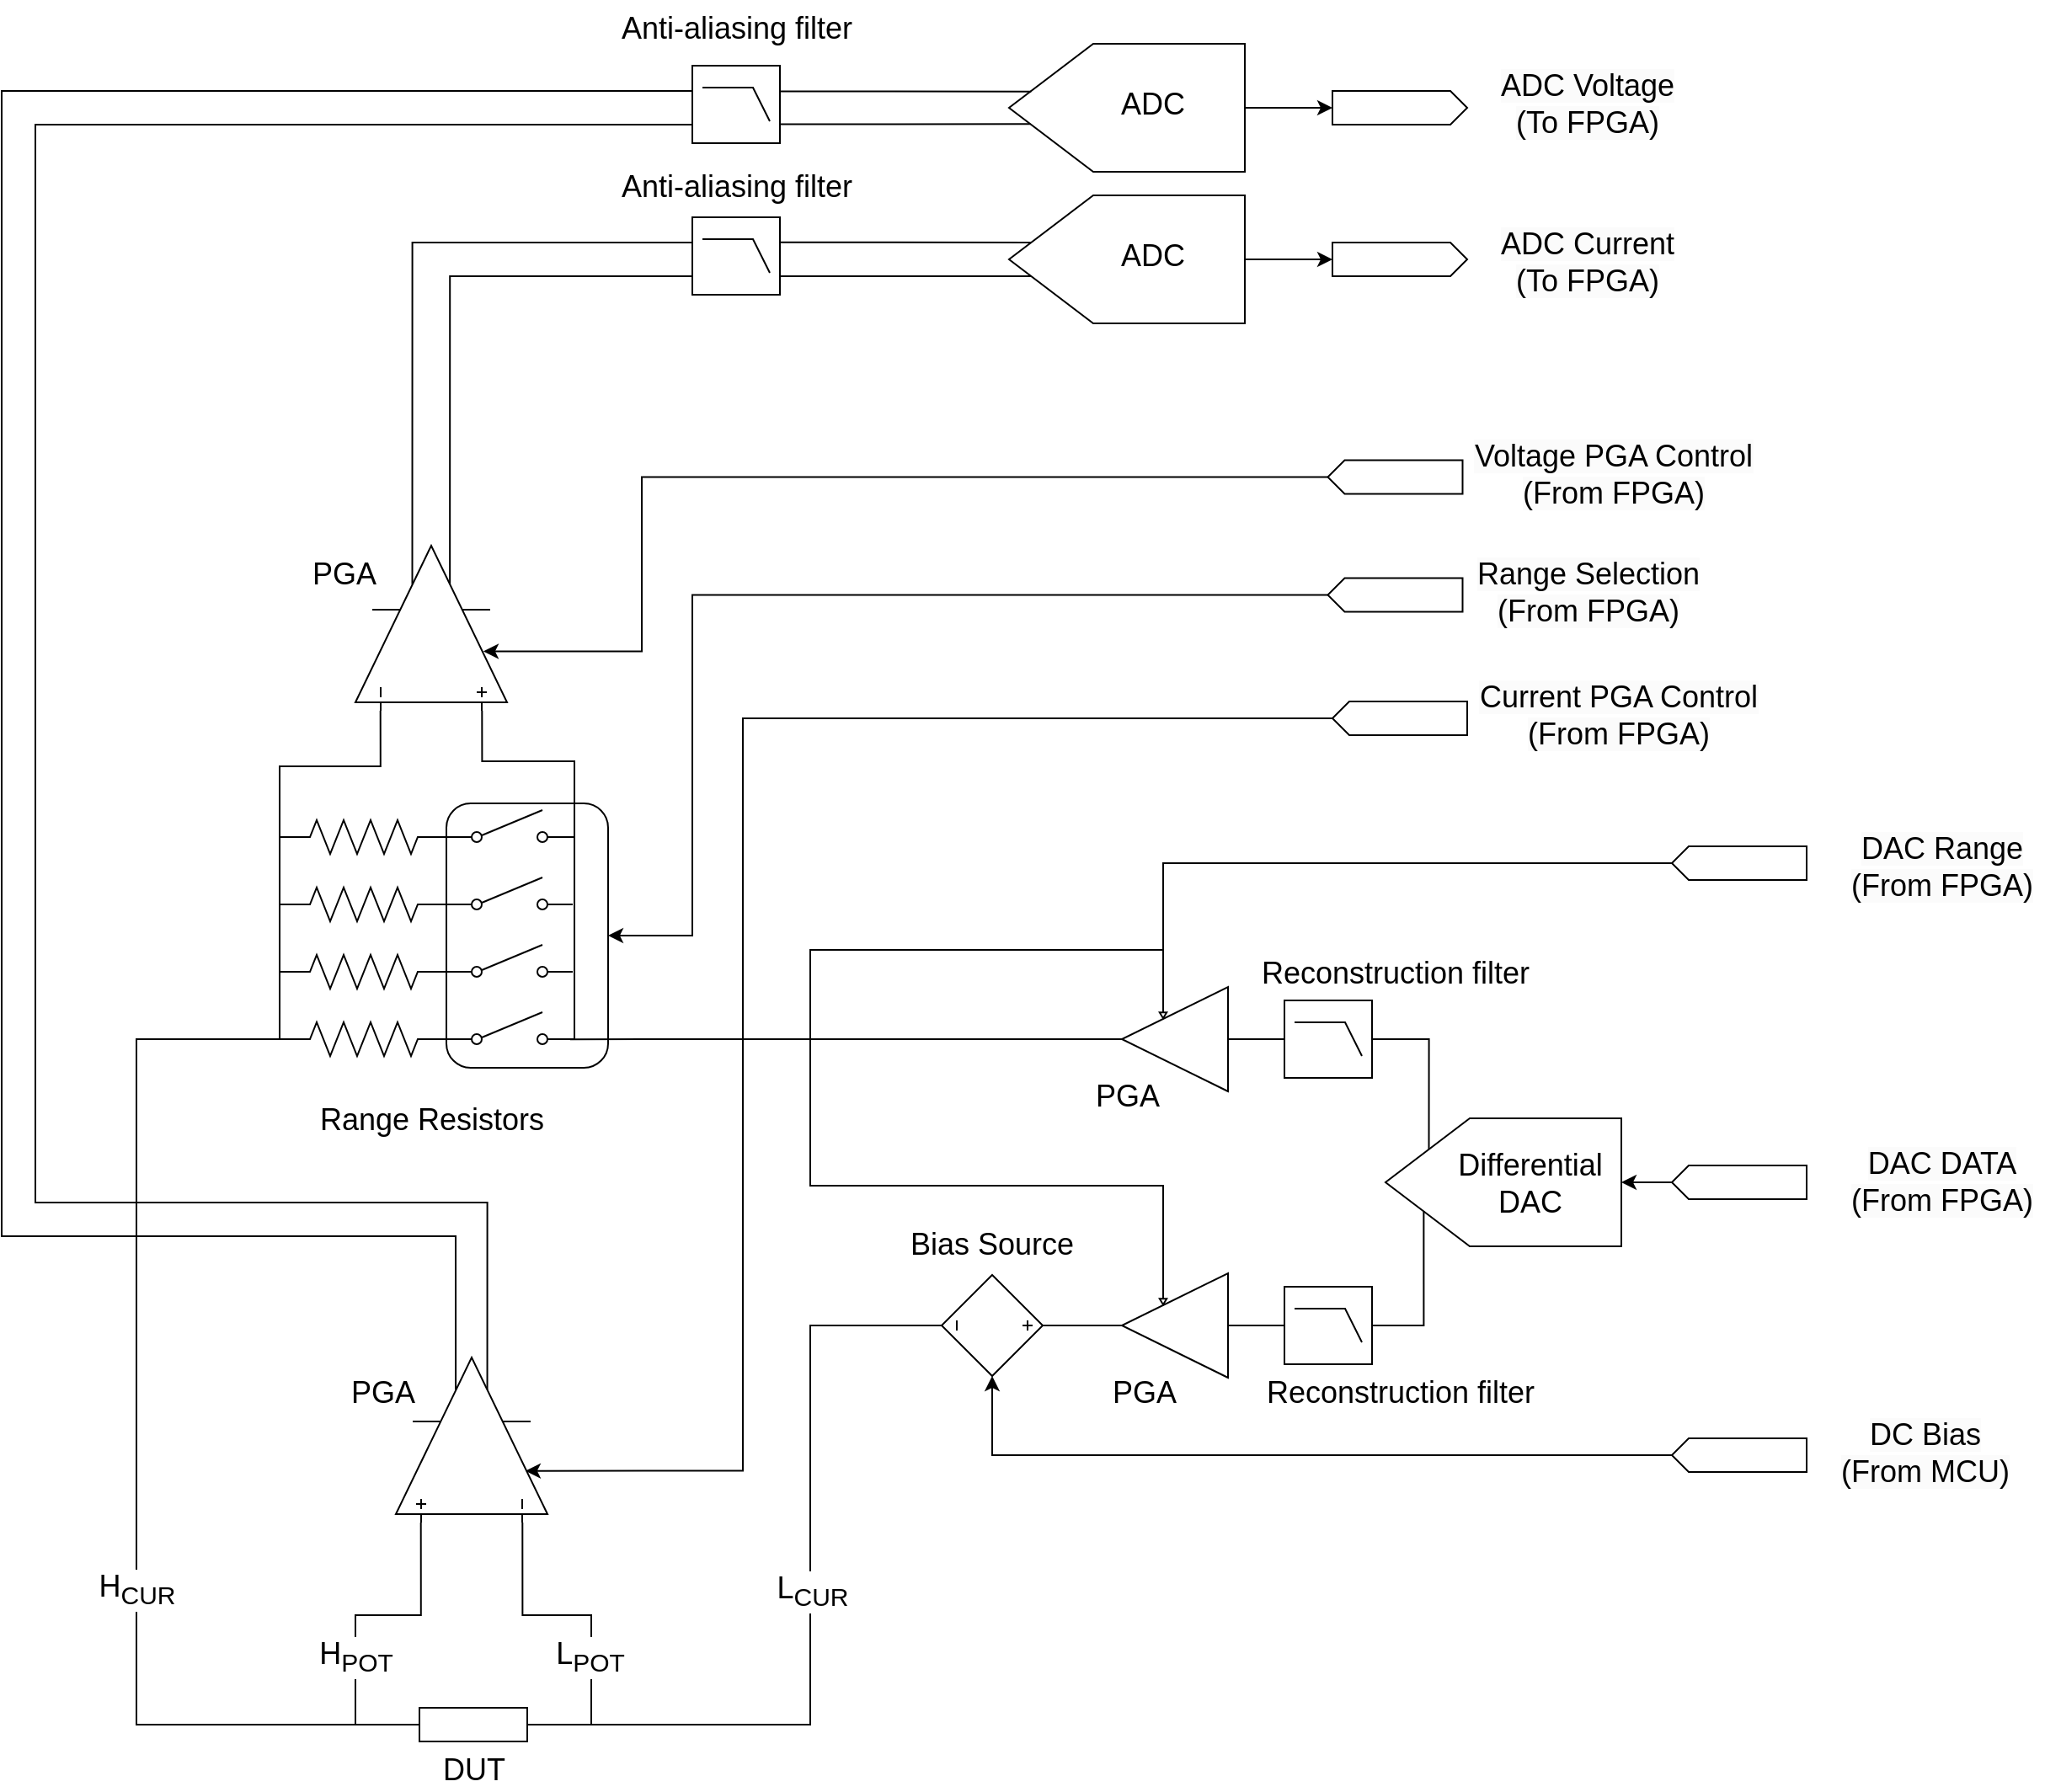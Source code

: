 <mxfile version="24.8.0">
  <diagram name="Side-1" id="s_yIKlSNMNsuDeTVrUpv">
    <mxGraphModel dx="2925" dy="2272" grid="1" gridSize="10" guides="1" tooltips="1" connect="1" arrows="1" fold="1" page="1" pageScale="1" pageWidth="827" pageHeight="1169" math="0" shadow="0">
      <root>
        <mxCell id="0" />
        <mxCell id="1" parent="0" />
        <mxCell id="L4X4qG2Bdi_U11OIQOEf-2" value="" style="verticalLabelPosition=bottom;shadow=0;dashed=0;align=center;html=1;verticalAlign=top;shape=mxgraph.electrical.abstract.dac;rotation=-180;" parent="1" vertex="1">
          <mxGeometry x="761.5" y="480" width="140" height="76" as="geometry" />
        </mxCell>
        <mxCell id="L4X4qG2Bdi_U11OIQOEf-3" value="&lt;font style=&quot;font-size: 18px;&quot;&gt;Differential&lt;br&gt;DAC&lt;/font&gt;" style="text;html=1;align=center;verticalAlign=middle;resizable=0;points=[];autosize=1;strokeColor=none;fillColor=none;" parent="1" vertex="1">
          <mxGeometry x="791.5" y="488.75" width="110" height="60" as="geometry" />
        </mxCell>
        <mxCell id="L4X4qG2Bdi_U11OIQOEf-4" value="" style="verticalLabelPosition=bottom;shadow=0;dashed=0;align=center;html=1;verticalAlign=top;shape=mxgraph.electrical.logic_gates.lowpass_filter;" parent="1" vertex="1">
          <mxGeometry x="701.5" y="410" width="52" height="46" as="geometry" />
        </mxCell>
        <mxCell id="L4X4qG2Bdi_U11OIQOEf-5" value="" style="verticalLabelPosition=bottom;shadow=0;dashed=0;align=center;html=1;verticalAlign=top;shape=mxgraph.electrical.logic_gates.lowpass_filter;" parent="1" vertex="1">
          <mxGeometry x="701.5" y="580" width="52" height="46" as="geometry" />
        </mxCell>
        <mxCell id="L4X4qG2Bdi_U11OIQOEf-6" style="edgeStyle=orthogonalEdgeStyle;rounded=0;orthogonalLoop=1;jettySize=auto;html=1;entryX=0.816;entryY=0.758;entryDx=0;entryDy=0;entryPerimeter=0;endArrow=none;endFill=0;" parent="1" source="L4X4qG2Bdi_U11OIQOEf-4" target="L4X4qG2Bdi_U11OIQOEf-2" edge="1">
          <mxGeometry relative="1" as="geometry" />
        </mxCell>
        <mxCell id="L4X4qG2Bdi_U11OIQOEf-7" style="edgeStyle=orthogonalEdgeStyle;rounded=0;orthogonalLoop=1;jettySize=auto;html=1;entryX=0.838;entryY=0.273;entryDx=0;entryDy=0;entryPerimeter=0;endArrow=none;endFill=0;" parent="1" source="L4X4qG2Bdi_U11OIQOEf-5" target="L4X4qG2Bdi_U11OIQOEf-2" edge="1">
          <mxGeometry relative="1" as="geometry" />
        </mxCell>
        <mxCell id="L4X4qG2Bdi_U11OIQOEf-9" value="" style="verticalLabelPosition=bottom;shadow=0;dashed=0;align=center;html=1;verticalAlign=top;shape=mxgraph.electrical.abstract.controlled_amplifier;direction=west;" parent="1" vertex="1">
          <mxGeometry x="601.5" y="402" width="70" height="62" as="geometry" />
        </mxCell>
        <mxCell id="L4X4qG2Bdi_U11OIQOEf-14" style="edgeStyle=orthogonalEdgeStyle;rounded=0;orthogonalLoop=1;jettySize=auto;html=1;exitX=0.6;exitY=0.919;exitDx=0;exitDy=0;exitPerimeter=0;entryX=0.6;entryY=0.925;entryDx=0;entryDy=0;entryPerimeter=0;endArrow=none;endFill=0;" parent="1" source="L4X4qG2Bdi_U11OIQOEf-10" target="L4X4qG2Bdi_U11OIQOEf-9" edge="1">
          <mxGeometry relative="1" as="geometry">
            <mxPoint x="340" y="490.0" as="targetPoint" />
            <Array as="points">
              <mxPoint x="629" y="520" />
              <mxPoint x="420" y="520" />
              <mxPoint x="420" y="380" />
              <mxPoint x="629" y="380" />
            </Array>
          </mxGeometry>
        </mxCell>
        <mxCell id="L4X4qG2Bdi_U11OIQOEf-10" value="" style="verticalLabelPosition=bottom;shadow=0;dashed=0;align=center;html=1;verticalAlign=top;shape=mxgraph.electrical.abstract.controlled_amplifier;direction=west;" parent="1" vertex="1">
          <mxGeometry x="601.5" y="572" width="70" height="62" as="geometry" />
        </mxCell>
        <mxCell id="L4X4qG2Bdi_U11OIQOEf-11" style="edgeStyle=orthogonalEdgeStyle;rounded=0;orthogonalLoop=1;jettySize=auto;html=1;entryX=0;entryY=0.5;entryDx=0;entryDy=0;entryPerimeter=0;endArrow=none;endFill=0;" parent="1" source="L4X4qG2Bdi_U11OIQOEf-10" target="L4X4qG2Bdi_U11OIQOEf-5" edge="1">
          <mxGeometry relative="1" as="geometry" />
        </mxCell>
        <mxCell id="L4X4qG2Bdi_U11OIQOEf-12" style="edgeStyle=orthogonalEdgeStyle;rounded=0;orthogonalLoop=1;jettySize=auto;html=1;entryX=0;entryY=0.5;entryDx=0;entryDy=0;entryPerimeter=0;endArrow=none;endFill=0;" parent="1" source="L4X4qG2Bdi_U11OIQOEf-9" target="L4X4qG2Bdi_U11OIQOEf-4" edge="1">
          <mxGeometry relative="1" as="geometry" />
        </mxCell>
        <mxCell id="L4X4qG2Bdi_U11OIQOEf-26" style="edgeStyle=orthogonalEdgeStyle;rounded=0;orthogonalLoop=1;jettySize=auto;html=1;exitX=1;exitY=0.8;exitDx=0;exitDy=0;entryX=1;entryY=0.8;entryDx=0;entryDy=0;endArrow=none;endFill=0;" parent="1" source="L4X4qG2Bdi_U11OIQOEf-15" target="L4X4qG2Bdi_U11OIQOEf-25" edge="1">
          <mxGeometry relative="1" as="geometry">
            <Array as="points">
              <mxPoint x="280" y="313" />
              <mxPoint x="280" y="433" />
            </Array>
          </mxGeometry>
        </mxCell>
        <mxCell id="L4X4qG2Bdi_U11OIQOEf-15" value="" style="html=1;shape=mxgraph.electrical.electro-mechanical.singleSwitch;aspect=fixed;elSwitchState=off;" parent="1" vertex="1">
          <mxGeometry x="204" y="297" width="75" height="20" as="geometry" />
        </mxCell>
        <mxCell id="L4X4qG2Bdi_U11OIQOEf-16" value="" style="pointerEvents=1;verticalLabelPosition=bottom;shadow=0;dashed=0;align=center;html=1;verticalAlign=top;shape=mxgraph.electrical.resistors.resistor_2;" parent="1" vertex="1">
          <mxGeometry x="105" y="383" width="100" height="20" as="geometry" />
        </mxCell>
        <mxCell id="L4X4qG2Bdi_U11OIQOEf-17" value="" style="pointerEvents=1;verticalLabelPosition=bottom;shadow=0;dashed=0;align=center;html=1;verticalAlign=top;shape=mxgraph.electrical.resistors.resistor_2;" parent="1" vertex="1">
          <mxGeometry x="105" y="423" width="100" height="20" as="geometry" />
        </mxCell>
        <mxCell id="L4X4qG2Bdi_U11OIQOEf-18" value="" style="pointerEvents=1;verticalLabelPosition=bottom;shadow=0;dashed=0;align=center;html=1;verticalAlign=top;shape=mxgraph.electrical.resistors.resistor_2;" parent="1" vertex="1">
          <mxGeometry x="105" y="343" width="100" height="20" as="geometry" />
        </mxCell>
        <mxCell id="L4X4qG2Bdi_U11OIQOEf-19" value="" style="pointerEvents=1;verticalLabelPosition=bottom;shadow=0;dashed=0;align=center;html=1;verticalAlign=top;shape=mxgraph.electrical.resistors.resistor_2;" parent="1" vertex="1">
          <mxGeometry x="105" y="303" width="100" height="20" as="geometry" />
        </mxCell>
        <mxCell id="L4X4qG2Bdi_U11OIQOEf-21" value="" style="html=1;shape=mxgraph.electrical.electro-mechanical.singleSwitch;aspect=fixed;elSwitchState=off;" parent="1" vertex="1">
          <mxGeometry x="204" y="337" width="75" height="20" as="geometry" />
        </mxCell>
        <mxCell id="L4X4qG2Bdi_U11OIQOEf-24" value="" style="html=1;shape=mxgraph.electrical.electro-mechanical.singleSwitch;aspect=fixed;elSwitchState=off;" parent="1" vertex="1">
          <mxGeometry x="204" y="377" width="75" height="20" as="geometry" />
        </mxCell>
        <mxCell id="L4X4qG2Bdi_U11OIQOEf-25" value="" style="html=1;shape=mxgraph.electrical.electro-mechanical.singleSwitch;aspect=fixed;elSwitchState=off;" parent="1" vertex="1">
          <mxGeometry x="204" y="417" width="75" height="20" as="geometry" />
        </mxCell>
        <mxCell id="L4X4qG2Bdi_U11OIQOEf-31" style="edgeStyle=orthogonalEdgeStyle;rounded=0;orthogonalLoop=1;jettySize=auto;html=1;exitX=0;exitY=0.5;exitDx=0;exitDy=0;exitPerimeter=0;entryX=0;entryY=0.5;entryDx=0;entryDy=0;entryPerimeter=0;endArrow=none;endFill=0;" parent="1" source="L4X4qG2Bdi_U11OIQOEf-19" target="L4X4qG2Bdi_U11OIQOEf-17" edge="1">
          <mxGeometry relative="1" as="geometry">
            <Array as="points">
              <mxPoint x="105" y="373" />
              <mxPoint x="105" y="373" />
            </Array>
          </mxGeometry>
        </mxCell>
        <mxCell id="L4X4qG2Bdi_U11OIQOEf-33" style="edgeStyle=orthogonalEdgeStyle;rounded=0;orthogonalLoop=1;jettySize=auto;html=1;entryX=0.979;entryY=0.804;entryDx=0;entryDy=0;entryPerimeter=0;endArrow=none;endFill=0;" parent="1" source="L4X4qG2Bdi_U11OIQOEf-9" target="L4X4qG2Bdi_U11OIQOEf-25" edge="1">
          <mxGeometry relative="1" as="geometry" />
        </mxCell>
        <mxCell id="L4X4qG2Bdi_U11OIQOEf-35" style="edgeStyle=orthogonalEdgeStyle;rounded=0;orthogonalLoop=1;jettySize=auto;html=1;exitX=0;exitY=0.835;exitDx=0;exitDy=0;exitPerimeter=0;entryX=1;entryY=0.8;entryDx=0;entryDy=0;endArrow=none;endFill=0;" parent="1" source="L4X4qG2Bdi_U11OIQOEf-34" target="L4X4qG2Bdi_U11OIQOEf-15" edge="1">
          <mxGeometry relative="1" as="geometry">
            <Array as="points">
              <mxPoint x="225" y="268" />
              <mxPoint x="280" y="268" />
              <mxPoint x="280" y="313" />
            </Array>
          </mxGeometry>
        </mxCell>
        <mxCell id="L4X4qG2Bdi_U11OIQOEf-34" value="" style="verticalLabelPosition=bottom;shadow=0;dashed=0;align=center;html=1;verticalAlign=top;shape=mxgraph.electrical.abstract.operational_amp_1;direction=north;" parent="1" vertex="1">
          <mxGeometry x="150" y="140" width="90" height="98" as="geometry" />
        </mxCell>
        <mxCell id="L4X4qG2Bdi_U11OIQOEf-36" style="edgeStyle=orthogonalEdgeStyle;rounded=0;orthogonalLoop=1;jettySize=auto;html=1;exitX=0;exitY=0.165;exitDx=0;exitDy=0;exitPerimeter=0;entryX=0;entryY=0.5;entryDx=0;entryDy=0;entryPerimeter=0;endArrow=none;endFill=0;" parent="1" source="L4X4qG2Bdi_U11OIQOEf-34" target="L4X4qG2Bdi_U11OIQOEf-19" edge="1">
          <mxGeometry relative="1" as="geometry">
            <Array as="points">
              <mxPoint x="165" y="271" />
              <mxPoint x="105" y="271" />
            </Array>
          </mxGeometry>
        </mxCell>
        <mxCell id="L4X4qG2Bdi_U11OIQOEf-39" value="&lt;font style=&quot;font-size: 18px;&quot;&gt;DUT&lt;/font&gt;" style="pointerEvents=1;verticalLabelPosition=bottom;shadow=0;dashed=0;align=center;html=1;verticalAlign=top;shape=mxgraph.electrical.resistors.resistor_1;" parent="1" vertex="1">
          <mxGeometry x="170" y="830" width="100" height="20" as="geometry" />
        </mxCell>
        <mxCell id="L4X4qG2Bdi_U11OIQOEf-40" style="edgeStyle=orthogonalEdgeStyle;rounded=0;orthogonalLoop=1;jettySize=auto;html=1;entryX=1;entryY=0.5;entryDx=0;entryDy=0;entryPerimeter=0;endArrow=none;endFill=0;exitX=0.5;exitY=1;exitDx=0;exitDy=0;exitPerimeter=0;" parent="1" source="L4X4qG2Bdi_U11OIQOEf-84" target="L4X4qG2Bdi_U11OIQOEf-39" edge="1">
          <mxGeometry relative="1" as="geometry">
            <mxPoint x="430" y="603" as="sourcePoint" />
            <Array as="points">
              <mxPoint x="420" y="603" />
              <mxPoint x="420" y="840" />
            </Array>
          </mxGeometry>
        </mxCell>
        <mxCell id="L4X4qG2Bdi_U11OIQOEf-42" value="&lt;font style=&quot;font-size: 18px;&quot;&gt;L&lt;sub&gt;CUR&lt;/sub&gt;&lt;/font&gt;" style="edgeLabel;html=1;align=center;verticalAlign=middle;resizable=0;points=[];" parent="L4X4qG2Bdi_U11OIQOEf-40" vertex="1" connectable="0">
          <mxGeometry x="-0.185" y="1" relative="1" as="geometry">
            <mxPoint y="46" as="offset" />
          </mxGeometry>
        </mxCell>
        <mxCell id="L4X4qG2Bdi_U11OIQOEf-41" style="edgeStyle=orthogonalEdgeStyle;rounded=0;orthogonalLoop=1;jettySize=auto;html=1;entryX=0;entryY=0.5;entryDx=0;entryDy=0;entryPerimeter=0;endArrow=none;endFill=0;" parent="1" source="L4X4qG2Bdi_U11OIQOEf-17" target="L4X4qG2Bdi_U11OIQOEf-39" edge="1">
          <mxGeometry relative="1" as="geometry">
            <Array as="points">
              <mxPoint x="20" y="433" />
              <mxPoint x="20" y="840" />
            </Array>
          </mxGeometry>
        </mxCell>
        <mxCell id="L4X4qG2Bdi_U11OIQOEf-43" value="&lt;font style=&quot;font-size: 18px;&quot;&gt;H&lt;sub&gt;CUR&lt;/sub&gt;&lt;/font&gt;" style="edgeLabel;html=1;align=center;verticalAlign=middle;resizable=0;points=[];" parent="L4X4qG2Bdi_U11OIQOEf-41" vertex="1" connectable="0">
          <mxGeometry x="0.053" relative="1" as="geometry">
            <mxPoint y="74" as="offset" />
          </mxGeometry>
        </mxCell>
        <mxCell id="RZElUII5Cmr6FqrbFvTH-21" style="edgeStyle=orthogonalEdgeStyle;rounded=0;orthogonalLoop=1;jettySize=auto;html=1;exitX=0.804;exitY=0.397;exitDx=0;exitDy=0;exitPerimeter=0;entryX=0;entryY=0.761;entryDx=0;entryDy=0;entryPerimeter=0;endArrow=none;endFill=0;" parent="1" source="L4X4qG2Bdi_U11OIQOEf-44" target="RZElUII5Cmr6FqrbFvTH-5" edge="1">
          <mxGeometry relative="1" as="geometry">
            <mxPoint x="230" y="580" as="targetPoint" />
            <mxPoint x="230.002" y="622" as="sourcePoint" />
            <Array as="points">
              <mxPoint x="228" y="530" />
              <mxPoint x="-40" y="530" />
              <mxPoint x="-40" y="-110" />
            </Array>
          </mxGeometry>
        </mxCell>
        <mxCell id="L4X4qG2Bdi_U11OIQOEf-44" value="" style="verticalLabelPosition=bottom;shadow=0;dashed=0;align=center;html=1;verticalAlign=top;shape=mxgraph.electrical.abstract.operational_amp_1;direction=east;rotation=-90;flipV=1;" parent="1" vertex="1">
          <mxGeometry x="170" y="626" width="98" height="90" as="geometry" />
        </mxCell>
        <mxCell id="L4X4qG2Bdi_U11OIQOEf-45" style="edgeStyle=orthogonalEdgeStyle;rounded=0;orthogonalLoop=1;jettySize=auto;html=1;exitX=0;exitY=0.165;exitDx=0;exitDy=0;exitPerimeter=0;entryX=1;entryY=0.5;entryDx=0;entryDy=0;entryPerimeter=0;endArrow=none;endFill=0;" parent="1" source="L4X4qG2Bdi_U11OIQOEf-44" target="L4X4qG2Bdi_U11OIQOEf-39" edge="1">
          <mxGeometry relative="1" as="geometry" />
        </mxCell>
        <mxCell id="L4X4qG2Bdi_U11OIQOEf-47" value="&lt;font style=&quot;font-size: 18px;&quot;&gt;L&lt;sub&gt;POT&lt;/sub&gt;&lt;/font&gt;" style="edgeLabel;html=1;align=center;verticalAlign=middle;resizable=0;points=[];" parent="L4X4qG2Bdi_U11OIQOEf-45" vertex="1" connectable="0">
          <mxGeometry x="0.409" y="-1" relative="1" as="geometry">
            <mxPoint y="-7" as="offset" />
          </mxGeometry>
        </mxCell>
        <mxCell id="L4X4qG2Bdi_U11OIQOEf-46" style="edgeStyle=orthogonalEdgeStyle;rounded=0;orthogonalLoop=1;jettySize=auto;html=1;exitX=0;exitY=0.835;exitDx=0;exitDy=0;exitPerimeter=0;entryX=0;entryY=0.5;entryDx=0;entryDy=0;entryPerimeter=0;endArrow=none;endFill=0;" parent="1" source="L4X4qG2Bdi_U11OIQOEf-44" target="L4X4qG2Bdi_U11OIQOEf-39" edge="1">
          <mxGeometry relative="1" as="geometry" />
        </mxCell>
        <mxCell id="L4X4qG2Bdi_U11OIQOEf-49" value="&lt;font style=&quot;font-size: 18px;&quot;&gt;H&lt;sub&gt;POT&lt;/sub&gt;&lt;/font&gt;" style="edgeLabel;html=1;align=center;verticalAlign=middle;resizable=0;points=[];" parent="L4X4qG2Bdi_U11OIQOEf-46" vertex="1" connectable="0">
          <mxGeometry x="0.364" y="-1" relative="1" as="geometry">
            <mxPoint x="1" y="-3" as="offset" />
          </mxGeometry>
        </mxCell>
        <mxCell id="L4X4qG2Bdi_U11OIQOEf-51" style="edgeStyle=orthogonalEdgeStyle;rounded=0;orthogonalLoop=1;jettySize=auto;html=1;entryX=0.6;entryY=0.95;entryDx=0;entryDy=0;entryPerimeter=0;endArrow=none;endFill=0;exitX=0.5;exitY=1;exitDx=0;exitDy=0;" parent="1" source="L4X4qG2Bdi_U11OIQOEf-81" target="L4X4qG2Bdi_U11OIQOEf-9" edge="1">
          <mxGeometry relative="1" as="geometry">
            <mxPoint x="621.5" y="390" as="targetPoint" />
            <mxPoint x="629.5" y="317" as="sourcePoint" />
          </mxGeometry>
        </mxCell>
        <mxCell id="L4X4qG2Bdi_U11OIQOEf-73" style="edgeStyle=orthogonalEdgeStyle;rounded=0;orthogonalLoop=1;jettySize=auto;html=1;entryX=0.5;entryY=0;entryDx=0;entryDy=0;" parent="1" source="L4X4qG2Bdi_U11OIQOEf-53" target="L4X4qG2Bdi_U11OIQOEf-71" edge="1">
          <mxGeometry relative="1" as="geometry" />
        </mxCell>
        <mxCell id="L4X4qG2Bdi_U11OIQOEf-53" value="" style="verticalLabelPosition=bottom;shadow=0;dashed=0;align=center;html=1;verticalAlign=top;shape=mxgraph.electrical.abstract.dac;rotation=-180;" parent="1" vertex="1">
          <mxGeometry x="538" y="-68" width="140" height="76" as="geometry" />
        </mxCell>
        <mxCell id="L4X4qG2Bdi_U11OIQOEf-74" style="edgeStyle=orthogonalEdgeStyle;rounded=0;orthogonalLoop=1;jettySize=auto;html=1;entryX=0.5;entryY=0;entryDx=0;entryDy=0;" parent="1" source="L4X4qG2Bdi_U11OIQOEf-56" target="L4X4qG2Bdi_U11OIQOEf-72" edge="1">
          <mxGeometry relative="1" as="geometry" />
        </mxCell>
        <mxCell id="L4X4qG2Bdi_U11OIQOEf-56" value="" style="verticalLabelPosition=bottom;shadow=0;dashed=0;align=center;html=1;verticalAlign=top;shape=mxgraph.electrical.abstract.dac;rotation=-180;" parent="1" vertex="1">
          <mxGeometry x="538" y="-158" width="140" height="76" as="geometry" />
        </mxCell>
        <mxCell id="L4X4qG2Bdi_U11OIQOEf-57" value="" style="rounded=1;whiteSpace=wrap;html=1;direction=south;fillColor=none;" parent="1" vertex="1">
          <mxGeometry x="204" y="293" width="96" height="157" as="geometry" />
        </mxCell>
        <mxCell id="L4X4qG2Bdi_U11OIQOEf-59" style="edgeStyle=orthogonalEdgeStyle;rounded=0;orthogonalLoop=1;jettySize=auto;html=1;endArrow=none;endFill=0;exitX=0.805;exitY=0.605;exitDx=0;exitDy=0;exitPerimeter=0;entryX=0;entryY=0.326;entryDx=0;entryDy=0;entryPerimeter=0;" parent="1" source="L4X4qG2Bdi_U11OIQOEf-44" target="RZElUII5Cmr6FqrbFvTH-5" edge="1">
          <mxGeometry relative="1" as="geometry">
            <Array as="points">
              <mxPoint x="210" y="550" />
              <mxPoint x="-60" y="550" />
              <mxPoint x="-60" y="-130" />
            </Array>
            <mxPoint x="200" y="620" as="sourcePoint" />
            <mxPoint x="320" y="-130" as="targetPoint" />
          </mxGeometry>
        </mxCell>
        <mxCell id="L4X4qG2Bdi_U11OIQOEf-60" value="&lt;span style=&quot;font-size: 18px;&quot;&gt;ADC&lt;/span&gt;" style="text;html=1;align=center;verticalAlign=middle;resizable=0;points=[];autosize=1;strokeColor=none;fillColor=none;" parent="1" vertex="1">
          <mxGeometry x="593" y="-142" width="60" height="40" as="geometry" />
        </mxCell>
        <mxCell id="L4X4qG2Bdi_U11OIQOEf-61" value="&lt;span style=&quot;font-size: 18px;&quot;&gt;ADC&lt;/span&gt;" style="text;html=1;align=center;verticalAlign=middle;resizable=0;points=[];autosize=1;strokeColor=none;fillColor=none;" parent="1" vertex="1">
          <mxGeometry x="593" y="-52" width="60" height="40" as="geometry" />
        </mxCell>
        <mxCell id="L4X4qG2Bdi_U11OIQOEf-63" style="edgeStyle=orthogonalEdgeStyle;rounded=0;orthogonalLoop=1;jettySize=auto;html=1;entryX=0.36;entryY=0.844;entryDx=0;entryDy=0;exitX=0.5;exitY=1;exitDx=0;exitDy=0;entryPerimeter=0;" parent="1" source="vt-36TFGn4MYmGE9Oy0K-1" target="L4X4qG2Bdi_U11OIQOEf-34" edge="1">
          <mxGeometry relative="1" as="geometry">
            <Array as="points">
              <mxPoint x="320" y="99" />
              <mxPoint x="320" y="203" />
            </Array>
            <mxPoint x="558" y="59.25" as="sourcePoint" />
          </mxGeometry>
        </mxCell>
        <mxCell id="L4X4qG2Bdi_U11OIQOEf-65" style="edgeStyle=orthogonalEdgeStyle;rounded=0;orthogonalLoop=1;jettySize=auto;html=1;exitX=0.5;exitY=1;exitDx=0;exitDy=0;entryX=0.5;entryY=0;entryDx=0;entryDy=0;" parent="1" source="L4X4qG2Bdi_U11OIQOEf-67" target="L4X4qG2Bdi_U11OIQOEf-57" edge="1">
          <mxGeometry relative="1" as="geometry">
            <Array as="points">
              <mxPoint x="350" y="169" />
              <mxPoint x="350" y="372" />
            </Array>
            <mxPoint x="558" y="78.5" as="sourcePoint" />
          </mxGeometry>
        </mxCell>
        <mxCell id="L4X4qG2Bdi_U11OIQOEf-66" style="edgeStyle=orthogonalEdgeStyle;rounded=0;orthogonalLoop=1;jettySize=auto;html=1;entryX=0.313;entryY=0.145;entryDx=0;entryDy=0;entryPerimeter=0;exitX=0.5;exitY=1;exitDx=0;exitDy=0;" parent="1" source="vt-36TFGn4MYmGE9Oy0K-3" target="L4X4qG2Bdi_U11OIQOEf-44" edge="1">
          <mxGeometry relative="1" as="geometry">
            <mxPoint x="340" y="510" as="targetPoint" />
            <Array as="points">
              <mxPoint x="380" y="242" />
              <mxPoint x="380" y="689" />
            </Array>
            <mxPoint x="558" y="190" as="sourcePoint" />
          </mxGeometry>
        </mxCell>
        <mxCell id="L4X4qG2Bdi_U11OIQOEf-67" value="" style="shape=offPageConnector;whiteSpace=wrap;html=1;direction=north;size=0.125;rotation=-180;" parent="1" vertex="1">
          <mxGeometry x="727.25" y="159.25" width="80" height="20" as="geometry" />
        </mxCell>
        <mxCell id="L4X4qG2Bdi_U11OIQOEf-69" value="&lt;span style=&quot;color: rgb(0, 0, 0); font-family: Helvetica; font-size: 18px; font-style: normal; font-variant-ligatures: normal; font-variant-caps: normal; font-weight: 400; letter-spacing: normal; orphans: 2; text-indent: 0px; text-transform: none; widows: 2; word-spacing: 0px; -webkit-text-stroke-width: 0px; white-space: nowrap; background-color: rgb(251, 251, 251); text-decoration-thickness: initial; text-decoration-style: initial; text-decoration-color: initial; float: none; display: inline !important;&quot;&gt;Range Selection&lt;br&gt;(From FPGA)&lt;/span&gt;" style="text;whiteSpace=wrap;html=1;align=center;" parent="1" vertex="1">
          <mxGeometry x="811.5" y="140" width="140" height="58.5" as="geometry" />
        </mxCell>
        <mxCell id="L4X4qG2Bdi_U11OIQOEf-71" value="" style="shape=offPageConnector;whiteSpace=wrap;html=1;direction=north;size=0.125;rotation=0;" parent="1" vertex="1">
          <mxGeometry x="730" y="-40" width="80" height="20" as="geometry" />
        </mxCell>
        <mxCell id="L4X4qG2Bdi_U11OIQOEf-72" value="" style="shape=offPageConnector;whiteSpace=wrap;html=1;direction=north;size=0.125;rotation=0;" parent="1" vertex="1">
          <mxGeometry x="730" y="-130" width="80" height="20" as="geometry" />
        </mxCell>
        <mxCell id="L4X4qG2Bdi_U11OIQOEf-75" value="&lt;span style=&quot;color: rgb(0, 0, 0); font-family: Helvetica; font-size: 18px; font-style: normal; font-variant-ligatures: normal; font-variant-caps: normal; font-weight: 400; letter-spacing: normal; orphans: 2; text-indent: 0px; text-transform: none; widows: 2; word-spacing: 0px; -webkit-text-stroke-width: 0px; white-space: nowrap; background-color: rgb(251, 251, 251); text-decoration-thickness: initial; text-decoration-style: initial; text-decoration-color: initial; float: none; display: inline !important;&quot;&gt;ADC Voltage&lt;br&gt;(To FPGA)&lt;/span&gt;" style="text;whiteSpace=wrap;html=1;align=center;" parent="1" vertex="1">
          <mxGeometry x="820" y="-150" width="123" height="56" as="geometry" />
        </mxCell>
        <mxCell id="L4X4qG2Bdi_U11OIQOEf-76" value="&lt;span style=&quot;color: rgb(0, 0, 0); font-family: Helvetica; font-size: 18px; font-style: normal; font-variant-ligatures: normal; font-variant-caps: normal; font-weight: 400; letter-spacing: normal; orphans: 2; text-indent: 0px; text-transform: none; widows: 2; word-spacing: 0px; -webkit-text-stroke-width: 0px; white-space: nowrap; background-color: rgb(251, 251, 251); text-decoration-thickness: initial; text-decoration-style: initial; text-decoration-color: initial; float: none; display: inline !important;&quot;&gt;ADC Current&lt;br&gt;(To FPGA)&lt;/span&gt;" style="text;whiteSpace=wrap;html=1;align=center;" parent="1" vertex="1">
          <mxGeometry x="820" y="-56" width="123" height="56" as="geometry" />
        </mxCell>
        <mxCell id="L4X4qG2Bdi_U11OIQOEf-77" value="" style="shape=offPageConnector;whiteSpace=wrap;html=1;direction=north;size=0.125;rotation=-180;" parent="1" vertex="1">
          <mxGeometry x="931.5" y="508" width="80" height="20" as="geometry" />
        </mxCell>
        <mxCell id="L4X4qG2Bdi_U11OIQOEf-78" value="&lt;span style=&quot;color: rgb(0, 0, 0); font-family: Helvetica; font-size: 18px; font-style: normal; font-variant-ligatures: normal; font-variant-caps: normal; font-weight: 400; letter-spacing: normal; orphans: 2; text-indent: 0px; text-transform: none; widows: 2; word-spacing: 0px; -webkit-text-stroke-width: 0px; white-space: nowrap; background-color: rgb(251, 251, 251); text-decoration-thickness: initial; text-decoration-style: initial; text-decoration-color: initial; float: none; display: inline !important;&quot;&gt;DAC DATA&lt;br&gt;(From FPGA)&lt;/span&gt;" style="text;whiteSpace=wrap;html=1;align=center;" parent="1" vertex="1">
          <mxGeometry x="1021.5" y="489.5" width="140" height="58.5" as="geometry" />
        </mxCell>
        <mxCell id="L4X4qG2Bdi_U11OIQOEf-80" style="edgeStyle=orthogonalEdgeStyle;rounded=0;orthogonalLoop=1;jettySize=auto;html=1;entryX=0;entryY=0.5;entryDx=0;entryDy=0;entryPerimeter=0;" parent="1" source="L4X4qG2Bdi_U11OIQOEf-77" target="L4X4qG2Bdi_U11OIQOEf-2" edge="1">
          <mxGeometry relative="1" as="geometry" />
        </mxCell>
        <mxCell id="L4X4qG2Bdi_U11OIQOEf-81" value="" style="shape=offPageConnector;whiteSpace=wrap;html=1;direction=north;size=0.125;rotation=-180;" parent="1" vertex="1">
          <mxGeometry x="931.5" y="318.5" width="80" height="20" as="geometry" />
        </mxCell>
        <mxCell id="L4X4qG2Bdi_U11OIQOEf-82" value="&lt;span style=&quot;color: rgb(0, 0, 0); font-family: Helvetica; font-size: 18px; font-style: normal; font-variant-ligatures: normal; font-variant-caps: normal; font-weight: 400; letter-spacing: normal; orphans: 2; text-indent: 0px; text-transform: none; widows: 2; word-spacing: 0px; -webkit-text-stroke-width: 0px; white-space: nowrap; background-color: rgb(251, 251, 251); text-decoration-thickness: initial; text-decoration-style: initial; text-decoration-color: initial; float: none; display: inline !important;&quot;&gt;DAC Range&lt;br&gt;(From FPGA)&lt;/span&gt;" style="text;whiteSpace=wrap;html=1;align=center;" parent="1" vertex="1">
          <mxGeometry x="1021.5" y="303" width="140" height="58.5" as="geometry" />
        </mxCell>
        <mxCell id="L4X4qG2Bdi_U11OIQOEf-84" value="" style="pointerEvents=1;verticalLabelPosition=bottom;shadow=0;dashed=0;align=center;html=1;verticalAlign=top;shape=mxgraph.electrical.signal_sources.source;aspect=fixed;points=[[0.5,0,0],[1,0.5,0],[0.5,1,0],[0,0.5,0]];elSourceType=dependent;elSignalType=dc3;rotation=90;" parent="1" vertex="1">
          <mxGeometry x="498" y="573" width="60" height="60" as="geometry" />
        </mxCell>
        <mxCell id="L4X4qG2Bdi_U11OIQOEf-85" style="edgeStyle=orthogonalEdgeStyle;rounded=0;orthogonalLoop=1;jettySize=auto;html=1;exitX=0.5;exitY=0;exitDx=0;exitDy=0;exitPerimeter=0;entryX=1;entryY=0.5;entryDx=0;entryDy=0;entryPerimeter=0;endArrow=none;endFill=0;" parent="1" source="L4X4qG2Bdi_U11OIQOEf-84" target="L4X4qG2Bdi_U11OIQOEf-10" edge="1">
          <mxGeometry relative="1" as="geometry" />
        </mxCell>
        <mxCell id="L4X4qG2Bdi_U11OIQOEf-86" value="" style="shape=offPageConnector;whiteSpace=wrap;html=1;direction=north;size=0.125;rotation=-180;" parent="1" vertex="1">
          <mxGeometry x="931.5" y="670" width="80" height="20" as="geometry" />
        </mxCell>
        <mxCell id="L4X4qG2Bdi_U11OIQOEf-87" value="&lt;span style=&quot;color: rgb(0, 0, 0); font-family: Helvetica; font-size: 18px; font-style: normal; font-variant-ligatures: normal; font-variant-caps: normal; font-weight: 400; letter-spacing: normal; orphans: 2; text-indent: 0px; text-transform: none; widows: 2; word-spacing: 0px; -webkit-text-stroke-width: 0px; white-space: nowrap; background-color: rgb(251, 251, 251); text-decoration-thickness: initial; text-decoration-style: initial; text-decoration-color: initial; float: none; display: inline !important;&quot;&gt;DC Bias&lt;br&gt;(From MCU)&lt;/span&gt;" style="text;whiteSpace=wrap;html=1;align=center;" parent="1" vertex="1">
          <mxGeometry x="1011.5" y="650.75" width="140" height="58.5" as="geometry" />
        </mxCell>
        <mxCell id="L4X4qG2Bdi_U11OIQOEf-88" style="edgeStyle=orthogonalEdgeStyle;rounded=0;orthogonalLoop=1;jettySize=auto;html=1;entryX=1;entryY=0.5;entryDx=0;entryDy=0;entryPerimeter=0;" parent="1" source="L4X4qG2Bdi_U11OIQOEf-86" target="L4X4qG2Bdi_U11OIQOEf-84" edge="1">
          <mxGeometry relative="1" as="geometry" />
        </mxCell>
        <mxCell id="L4X4qG2Bdi_U11OIQOEf-90" value="&lt;span style=&quot;font-size: 18px; text-wrap-mode: nowrap;&quot;&gt;Bias Source&lt;/span&gt;" style="text;whiteSpace=wrap;html=1;align=center;" parent="1" vertex="1">
          <mxGeometry x="458" y="538" width="140" height="34" as="geometry" />
        </mxCell>
        <mxCell id="L4X4qG2Bdi_U11OIQOEf-91" value="&lt;span style=&quot;font-size: 18px; text-wrap-mode: nowrap;&quot;&gt;PGA&lt;/span&gt;" style="text;whiteSpace=wrap;html=1;align=center;" parent="1" vertex="1">
          <mxGeometry x="579.75" y="626" width="76.5" height="34" as="geometry" />
        </mxCell>
        <mxCell id="L4X4qG2Bdi_U11OIQOEf-92" value="&lt;span style=&quot;font-size: 18px; text-wrap-mode: nowrap;&quot;&gt;PGA&lt;/span&gt;" style="text;whiteSpace=wrap;html=1;align=center;" parent="1" vertex="1">
          <mxGeometry x="569.75" y="450" width="76.5" height="34" as="geometry" />
        </mxCell>
        <mxCell id="RZElUII5Cmr6FqrbFvTH-1" value="&lt;span style=&quot;font-size: 18px; text-wrap-mode: nowrap;&quot;&gt;Reconstruction filter&lt;/span&gt;" style="text;whiteSpace=wrap;html=1;align=center;" parent="1" vertex="1">
          <mxGeometry x="680.75" y="626" width="178.5" height="34" as="geometry" />
        </mxCell>
        <mxCell id="RZElUII5Cmr6FqrbFvTH-2" value="&lt;span style=&quot;font-size: 18px; text-wrap-mode: nowrap;&quot;&gt;Reconstruction filter&lt;/span&gt;" style="text;whiteSpace=wrap;html=1;align=center;" parent="1" vertex="1">
          <mxGeometry x="678" y="377" width="178.5" height="34" as="geometry" />
        </mxCell>
        <mxCell id="RZElUII5Cmr6FqrbFvTH-3" value="&lt;span style=&quot;font-size: 18px; text-wrap-mode: nowrap;&quot;&gt;Range Resistors&lt;/span&gt;" style="text;whiteSpace=wrap;html=1;align=center;" parent="1" vertex="1">
          <mxGeometry x="105.75" y="464" width="178.5" height="34" as="geometry" />
        </mxCell>
        <mxCell id="RZElUII5Cmr6FqrbFvTH-5" value="" style="verticalLabelPosition=bottom;shadow=0;dashed=0;align=center;html=1;verticalAlign=top;shape=mxgraph.electrical.logic_gates.lowpass_filter;" parent="1" vertex="1">
          <mxGeometry x="350" y="-145" width="52" height="46" as="geometry" />
        </mxCell>
        <mxCell id="RZElUII5Cmr6FqrbFvTH-17" style="edgeStyle=orthogonalEdgeStyle;rounded=0;orthogonalLoop=1;jettySize=auto;html=1;exitX=0;exitY=0.761;exitDx=0;exitDy=0;exitPerimeter=0;entryX=0.768;entryY=0.623;entryDx=0;entryDy=0;entryPerimeter=0;endArrow=none;endFill=0;" parent="1" source="RZElUII5Cmr6FqrbFvTH-8" target="L4X4qG2Bdi_U11OIQOEf-34" edge="1">
          <mxGeometry relative="1" as="geometry">
            <mxPoint x="320" as="targetPoint" />
          </mxGeometry>
        </mxCell>
        <mxCell id="RZElUII5Cmr6FqrbFvTH-19" style="edgeStyle=orthogonalEdgeStyle;rounded=0;orthogonalLoop=1;jettySize=auto;html=1;exitX=1.003;exitY=0.761;exitDx=0;exitDy=0;exitPerimeter=0;entryX=0.907;entryY=0.368;entryDx=0;entryDy=0;entryPerimeter=0;endArrow=none;endFill=0;" parent="1" source="RZElUII5Cmr6FqrbFvTH-8" target="L4X4qG2Bdi_U11OIQOEf-53" edge="1">
          <mxGeometry relative="1" as="geometry">
            <mxPoint x="510" y="-20" as="targetPoint" />
          </mxGeometry>
        </mxCell>
        <mxCell id="RZElUII5Cmr6FqrbFvTH-8" value="" style="verticalLabelPosition=bottom;shadow=0;dashed=0;align=center;html=1;verticalAlign=top;shape=mxgraph.electrical.logic_gates.lowpass_filter;" parent="1" vertex="1">
          <mxGeometry x="350" y="-55" width="52" height="46" as="geometry" />
        </mxCell>
        <mxCell id="RZElUII5Cmr6FqrbFvTH-12" value="&lt;span style=&quot;font-size: 18px; text-wrap-mode: nowrap;&quot;&gt;Anti-aliasing filter&lt;/span&gt;" style="text;whiteSpace=wrap;html=1;align=center;" parent="1" vertex="1">
          <mxGeometry x="286.75" y="-184" width="178.5" height="34" as="geometry" />
        </mxCell>
        <mxCell id="RZElUII5Cmr6FqrbFvTH-13" value="&lt;span style=&quot;font-size: 18px; text-wrap-mode: nowrap;&quot;&gt;Anti-aliasing filter&lt;/span&gt;" style="text;whiteSpace=wrap;html=1;align=center;" parent="1" vertex="1">
          <mxGeometry x="286.75" y="-90" width="178.5" height="34" as="geometry" />
        </mxCell>
        <mxCell id="RZElUII5Cmr6FqrbFvTH-14" value="&lt;span style=&quot;font-size: 18px; text-wrap-mode: nowrap;&quot;&gt;PGA&lt;/span&gt;" style="text;whiteSpace=wrap;html=1;align=center;" parent="1" vertex="1">
          <mxGeometry x="105" y="140" width="76.5" height="34" as="geometry" />
        </mxCell>
        <mxCell id="RZElUII5Cmr6FqrbFvTH-15" value="&lt;span style=&quot;font-size: 18px; text-wrap-mode: nowrap;&quot;&gt;PGA&lt;/span&gt;" style="text;whiteSpace=wrap;html=1;align=center;" parent="1" vertex="1">
          <mxGeometry x="127.5" y="626" width="76.5" height="34" as="geometry" />
        </mxCell>
        <mxCell id="RZElUII5Cmr6FqrbFvTH-16" style="edgeStyle=orthogonalEdgeStyle;rounded=0;orthogonalLoop=1;jettySize=auto;html=1;entryX=0.766;entryY=0.375;entryDx=0;entryDy=0;entryPerimeter=0;exitX=0;exitY=0.326;exitDx=0;exitDy=0;exitPerimeter=0;endArrow=none;endFill=0;" parent="1" source="RZElUII5Cmr6FqrbFvTH-8" target="L4X4qG2Bdi_U11OIQOEf-34" edge="1">
          <mxGeometry relative="1" as="geometry">
            <mxPoint x="340" y="-40" as="sourcePoint" />
          </mxGeometry>
        </mxCell>
        <mxCell id="RZElUII5Cmr6FqrbFvTH-18" style="edgeStyle=orthogonalEdgeStyle;rounded=0;orthogonalLoop=1;jettySize=auto;html=1;exitX=0.991;exitY=0.323;exitDx=0;exitDy=0;exitPerimeter=0;entryX=0.906;entryY=0.631;entryDx=0;entryDy=0;entryPerimeter=0;endArrow=none;endFill=0;" parent="1" source="RZElUII5Cmr6FqrbFvTH-8" target="L4X4qG2Bdi_U11OIQOEf-53" edge="1">
          <mxGeometry relative="1" as="geometry">
            <mxPoint x="530" y="-50" as="targetPoint" />
          </mxGeometry>
        </mxCell>
        <mxCell id="RZElUII5Cmr6FqrbFvTH-23" style="edgeStyle=orthogonalEdgeStyle;rounded=0;orthogonalLoop=1;jettySize=auto;html=1;entryX=0.906;entryY=0.627;entryDx=0;entryDy=0;entryPerimeter=0;endArrow=none;endFill=0;" parent="1" source="RZElUII5Cmr6FqrbFvTH-5" target="L4X4qG2Bdi_U11OIQOEf-56" edge="1">
          <mxGeometry relative="1" as="geometry">
            <Array as="points">
              <mxPoint x="470" y="-130" />
            </Array>
          </mxGeometry>
        </mxCell>
        <mxCell id="RZElUII5Cmr6FqrbFvTH-24" style="edgeStyle=orthogonalEdgeStyle;rounded=0;orthogonalLoop=1;jettySize=auto;html=1;entryX=0.91;entryY=0.373;entryDx=0;entryDy=0;entryPerimeter=0;endArrow=none;endFill=0;" parent="1" source="RZElUII5Cmr6FqrbFvTH-5" target="L4X4qG2Bdi_U11OIQOEf-56" edge="1">
          <mxGeometry relative="1" as="geometry">
            <Array as="points">
              <mxPoint x="470" y="-110" />
            </Array>
          </mxGeometry>
        </mxCell>
        <mxCell id="vt-36TFGn4MYmGE9Oy0K-1" value="" style="shape=offPageConnector;whiteSpace=wrap;html=1;direction=north;size=0.125;rotation=-180;" vertex="1" parent="1">
          <mxGeometry x="727.25" y="89.25" width="80" height="20" as="geometry" />
        </mxCell>
        <mxCell id="vt-36TFGn4MYmGE9Oy0K-2" value="&lt;span style=&quot;color: rgb(0, 0, 0); font-family: Helvetica; font-size: 18px; font-style: normal; font-variant-ligatures: normal; font-variant-caps: normal; font-weight: 400; letter-spacing: normal; orphans: 2; text-indent: 0px; text-transform: none; widows: 2; word-spacing: 0px; -webkit-text-stroke-width: 0px; white-space: nowrap; background-color: rgb(251, 251, 251); text-decoration-thickness: initial; text-decoration-style: initial; text-decoration-color: initial; float: none; display: inline !important;&quot;&gt;Voltage PGA Control&lt;br&gt;(From FPGA)&lt;/span&gt;" style="text;whiteSpace=wrap;html=1;align=center;" vertex="1" parent="1">
          <mxGeometry x="807.25" y="70" width="180" height="58.5" as="geometry" />
        </mxCell>
        <mxCell id="vt-36TFGn4MYmGE9Oy0K-3" value="" style="shape=offPageConnector;whiteSpace=wrap;html=1;direction=north;size=0.125;rotation=-180;" vertex="1" parent="1">
          <mxGeometry x="730" y="232.5" width="80" height="20" as="geometry" />
        </mxCell>
        <mxCell id="vt-36TFGn4MYmGE9Oy0K-4" value="&lt;span style=&quot;color: rgb(0, 0, 0); font-family: Helvetica; font-size: 18px; font-style: normal; font-variant-ligatures: normal; font-variant-caps: normal; font-weight: 400; letter-spacing: normal; orphans: 2; text-indent: 0px; text-transform: none; widows: 2; word-spacing: 0px; -webkit-text-stroke-width: 0px; white-space: nowrap; background-color: rgb(251, 251, 251); text-decoration-thickness: initial; text-decoration-style: initial; text-decoration-color: initial; float: none; display: inline !important;&quot;&gt;Current PGA Control&lt;br&gt;(From FPGA)&lt;/span&gt;" style="text;whiteSpace=wrap;html=1;align=center;" vertex="1" parent="1">
          <mxGeometry x="810" y="213.25" width="180" height="58.5" as="geometry" />
        </mxCell>
      </root>
    </mxGraphModel>
  </diagram>
</mxfile>
